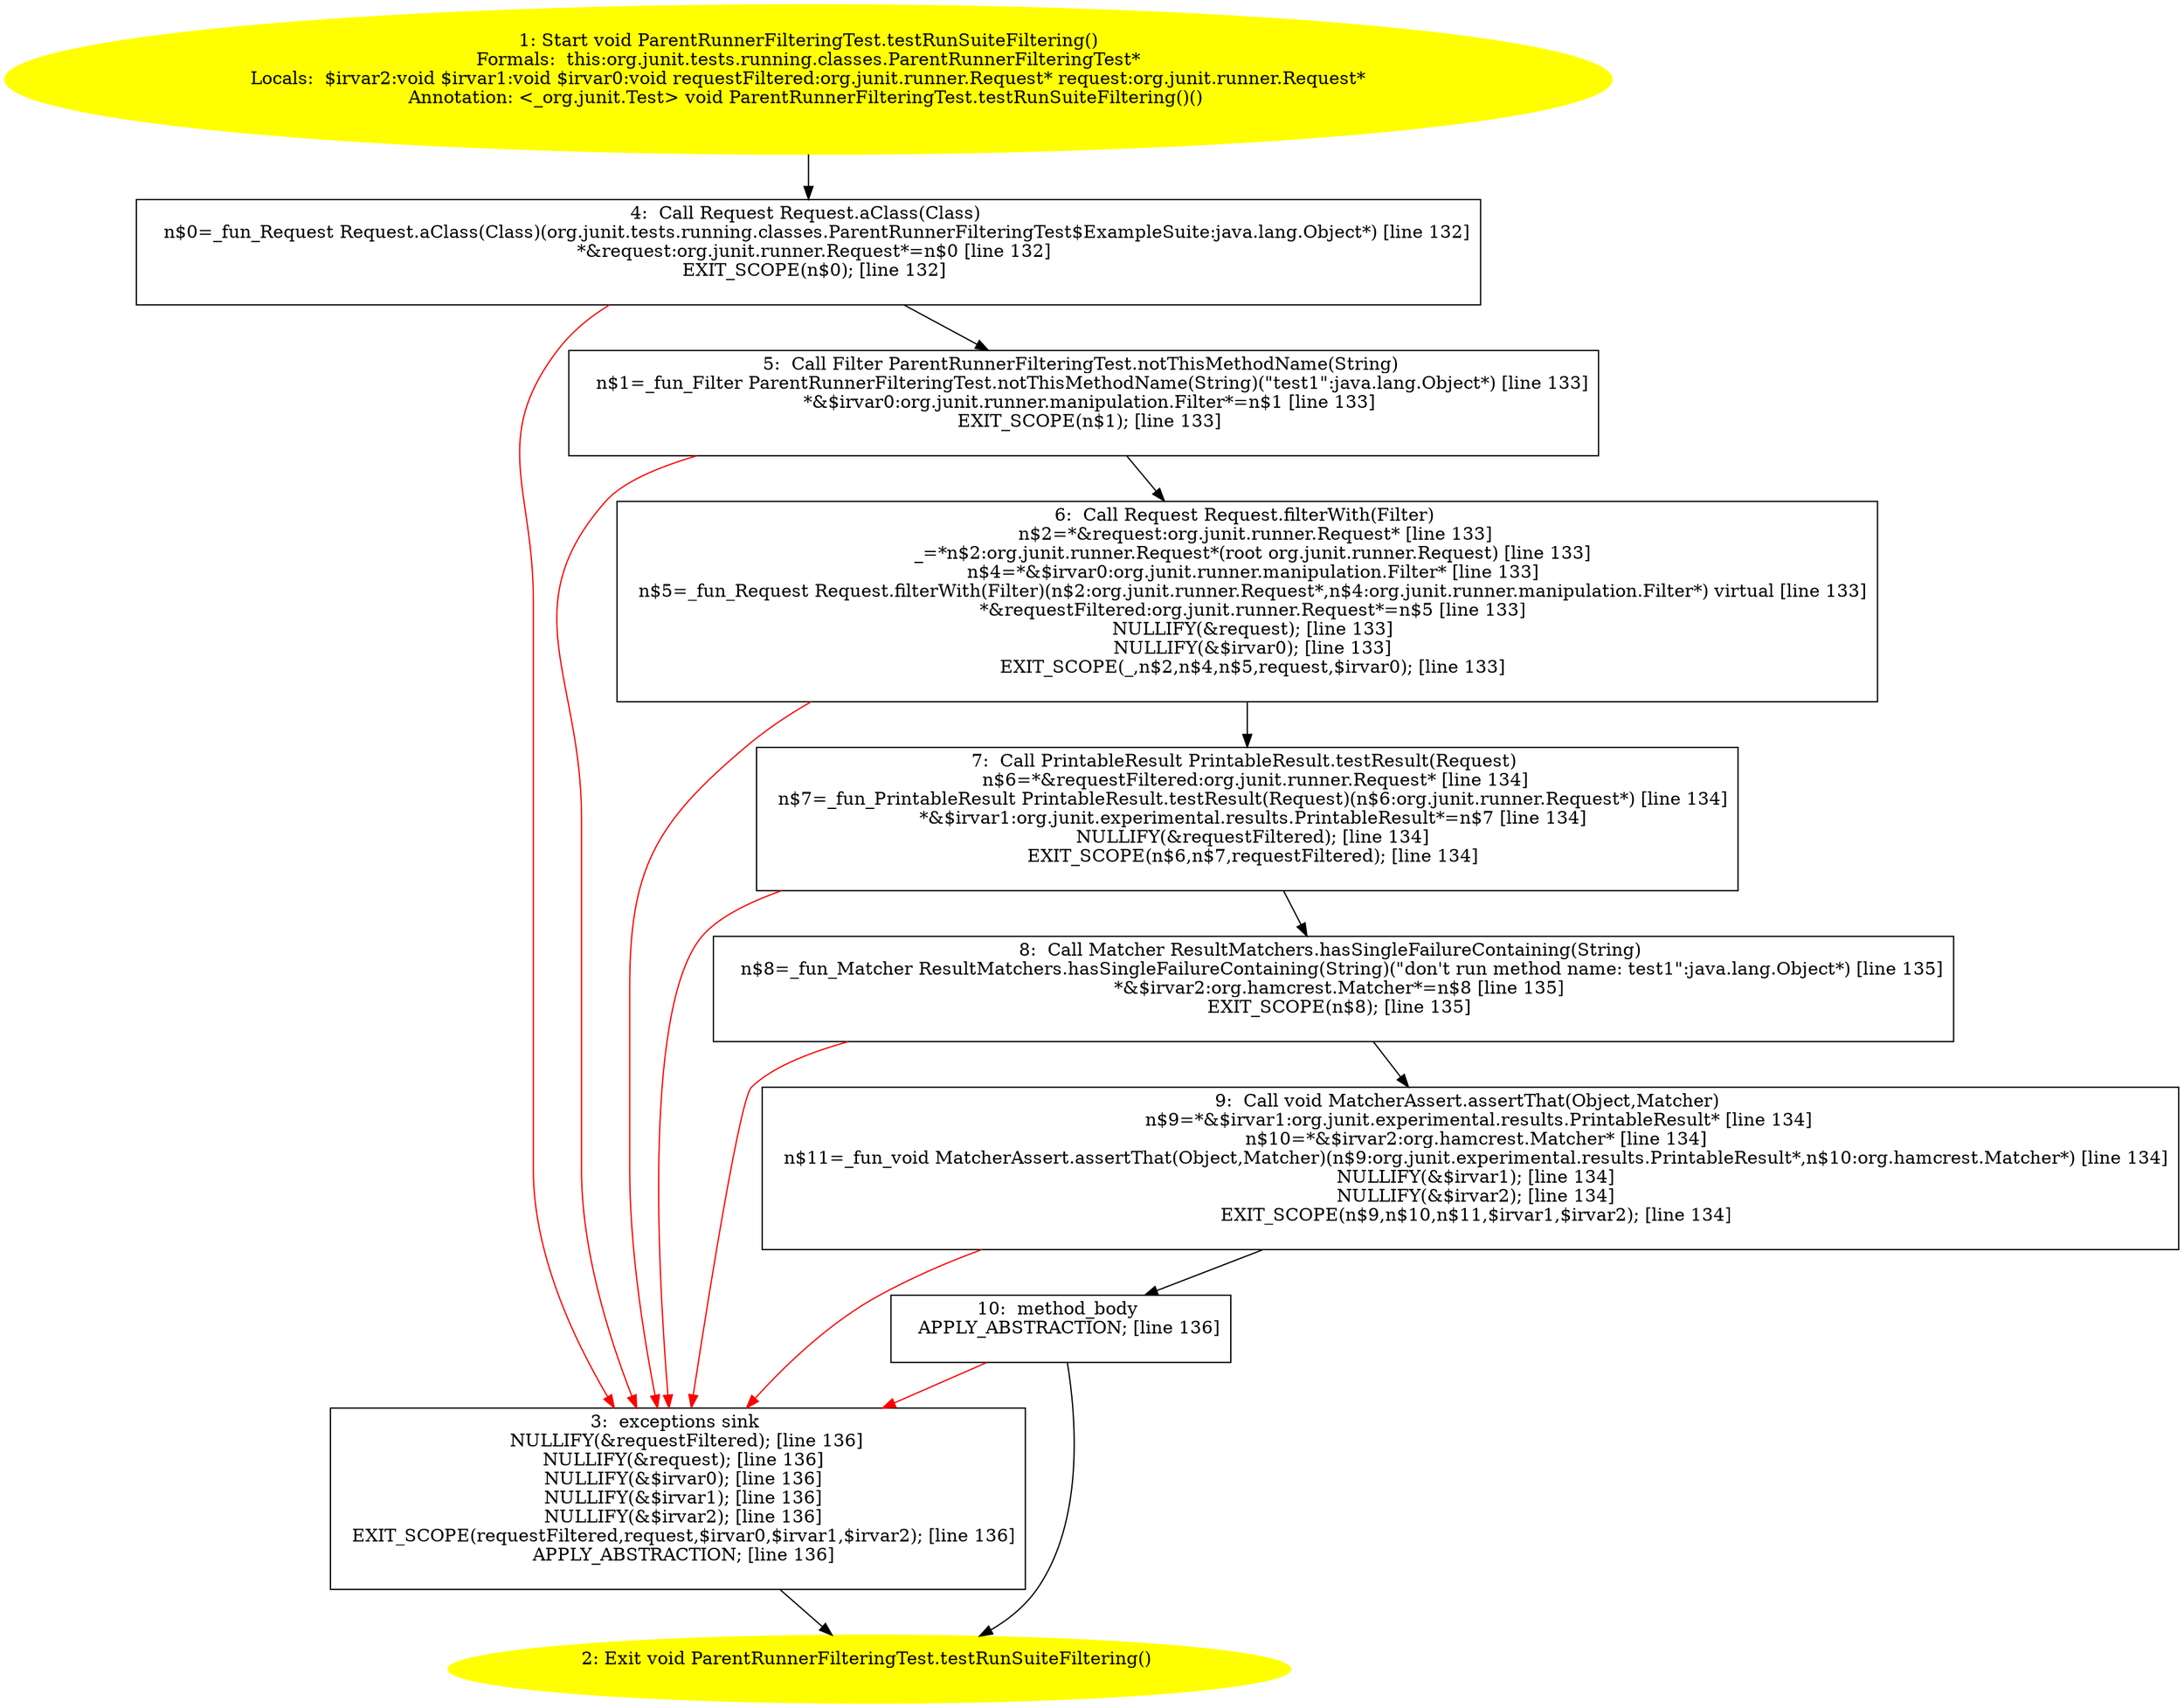 /* @generated */
digraph cfg {
"org.junit.tests.running.classes.ParentRunnerFilteringTest.testRunSuiteFiltering():void.d7bfc667f78fca9a78af8e2ccbaf033f_1" [label="1: Start void ParentRunnerFilteringTest.testRunSuiteFiltering()\nFormals:  this:org.junit.tests.running.classes.ParentRunnerFilteringTest*\nLocals:  $irvar2:void $irvar1:void $irvar0:void requestFiltered:org.junit.runner.Request* request:org.junit.runner.Request*\nAnnotation: <_org.junit.Test> void ParentRunnerFilteringTest.testRunSuiteFiltering()() \n  " color=yellow style=filled]
	

	 "org.junit.tests.running.classes.ParentRunnerFilteringTest.testRunSuiteFiltering():void.d7bfc667f78fca9a78af8e2ccbaf033f_1" -> "org.junit.tests.running.classes.ParentRunnerFilteringTest.testRunSuiteFiltering():void.d7bfc667f78fca9a78af8e2ccbaf033f_4" ;
"org.junit.tests.running.classes.ParentRunnerFilteringTest.testRunSuiteFiltering():void.d7bfc667f78fca9a78af8e2ccbaf033f_2" [label="2: Exit void ParentRunnerFilteringTest.testRunSuiteFiltering() \n  " color=yellow style=filled]
	

"org.junit.tests.running.classes.ParentRunnerFilteringTest.testRunSuiteFiltering():void.d7bfc667f78fca9a78af8e2ccbaf033f_3" [label="3:  exceptions sink \n   NULLIFY(&requestFiltered); [line 136]\n  NULLIFY(&request); [line 136]\n  NULLIFY(&$irvar0); [line 136]\n  NULLIFY(&$irvar1); [line 136]\n  NULLIFY(&$irvar2); [line 136]\n  EXIT_SCOPE(requestFiltered,request,$irvar0,$irvar1,$irvar2); [line 136]\n  APPLY_ABSTRACTION; [line 136]\n " shape="box"]
	

	 "org.junit.tests.running.classes.ParentRunnerFilteringTest.testRunSuiteFiltering():void.d7bfc667f78fca9a78af8e2ccbaf033f_3" -> "org.junit.tests.running.classes.ParentRunnerFilteringTest.testRunSuiteFiltering():void.d7bfc667f78fca9a78af8e2ccbaf033f_2" ;
"org.junit.tests.running.classes.ParentRunnerFilteringTest.testRunSuiteFiltering():void.d7bfc667f78fca9a78af8e2ccbaf033f_4" [label="4:  Call Request Request.aClass(Class) \n   n$0=_fun_Request Request.aClass(Class)(org.junit.tests.running.classes.ParentRunnerFilteringTest$ExampleSuite:java.lang.Object*) [line 132]\n  *&request:org.junit.runner.Request*=n$0 [line 132]\n  EXIT_SCOPE(n$0); [line 132]\n " shape="box"]
	

	 "org.junit.tests.running.classes.ParentRunnerFilteringTest.testRunSuiteFiltering():void.d7bfc667f78fca9a78af8e2ccbaf033f_4" -> "org.junit.tests.running.classes.ParentRunnerFilteringTest.testRunSuiteFiltering():void.d7bfc667f78fca9a78af8e2ccbaf033f_5" ;
	 "org.junit.tests.running.classes.ParentRunnerFilteringTest.testRunSuiteFiltering():void.d7bfc667f78fca9a78af8e2ccbaf033f_4" -> "org.junit.tests.running.classes.ParentRunnerFilteringTest.testRunSuiteFiltering():void.d7bfc667f78fca9a78af8e2ccbaf033f_3" [color="red" ];
"org.junit.tests.running.classes.ParentRunnerFilteringTest.testRunSuiteFiltering():void.d7bfc667f78fca9a78af8e2ccbaf033f_5" [label="5:  Call Filter ParentRunnerFilteringTest.notThisMethodName(String) \n   n$1=_fun_Filter ParentRunnerFilteringTest.notThisMethodName(String)(\"test1\":java.lang.Object*) [line 133]\n  *&$irvar0:org.junit.runner.manipulation.Filter*=n$1 [line 133]\n  EXIT_SCOPE(n$1); [line 133]\n " shape="box"]
	

	 "org.junit.tests.running.classes.ParentRunnerFilteringTest.testRunSuiteFiltering():void.d7bfc667f78fca9a78af8e2ccbaf033f_5" -> "org.junit.tests.running.classes.ParentRunnerFilteringTest.testRunSuiteFiltering():void.d7bfc667f78fca9a78af8e2ccbaf033f_6" ;
	 "org.junit.tests.running.classes.ParentRunnerFilteringTest.testRunSuiteFiltering():void.d7bfc667f78fca9a78af8e2ccbaf033f_5" -> "org.junit.tests.running.classes.ParentRunnerFilteringTest.testRunSuiteFiltering():void.d7bfc667f78fca9a78af8e2ccbaf033f_3" [color="red" ];
"org.junit.tests.running.classes.ParentRunnerFilteringTest.testRunSuiteFiltering():void.d7bfc667f78fca9a78af8e2ccbaf033f_6" [label="6:  Call Request Request.filterWith(Filter) \n   n$2=*&request:org.junit.runner.Request* [line 133]\n  _=*n$2:org.junit.runner.Request*(root org.junit.runner.Request) [line 133]\n  n$4=*&$irvar0:org.junit.runner.manipulation.Filter* [line 133]\n  n$5=_fun_Request Request.filterWith(Filter)(n$2:org.junit.runner.Request*,n$4:org.junit.runner.manipulation.Filter*) virtual [line 133]\n  *&requestFiltered:org.junit.runner.Request*=n$5 [line 133]\n  NULLIFY(&request); [line 133]\n  NULLIFY(&$irvar0); [line 133]\n  EXIT_SCOPE(_,n$2,n$4,n$5,request,$irvar0); [line 133]\n " shape="box"]
	

	 "org.junit.tests.running.classes.ParentRunnerFilteringTest.testRunSuiteFiltering():void.d7bfc667f78fca9a78af8e2ccbaf033f_6" -> "org.junit.tests.running.classes.ParentRunnerFilteringTest.testRunSuiteFiltering():void.d7bfc667f78fca9a78af8e2ccbaf033f_7" ;
	 "org.junit.tests.running.classes.ParentRunnerFilteringTest.testRunSuiteFiltering():void.d7bfc667f78fca9a78af8e2ccbaf033f_6" -> "org.junit.tests.running.classes.ParentRunnerFilteringTest.testRunSuiteFiltering():void.d7bfc667f78fca9a78af8e2ccbaf033f_3" [color="red" ];
"org.junit.tests.running.classes.ParentRunnerFilteringTest.testRunSuiteFiltering():void.d7bfc667f78fca9a78af8e2ccbaf033f_7" [label="7:  Call PrintableResult PrintableResult.testResult(Request) \n   n$6=*&requestFiltered:org.junit.runner.Request* [line 134]\n  n$7=_fun_PrintableResult PrintableResult.testResult(Request)(n$6:org.junit.runner.Request*) [line 134]\n  *&$irvar1:org.junit.experimental.results.PrintableResult*=n$7 [line 134]\n  NULLIFY(&requestFiltered); [line 134]\n  EXIT_SCOPE(n$6,n$7,requestFiltered); [line 134]\n " shape="box"]
	

	 "org.junit.tests.running.classes.ParentRunnerFilteringTest.testRunSuiteFiltering():void.d7bfc667f78fca9a78af8e2ccbaf033f_7" -> "org.junit.tests.running.classes.ParentRunnerFilteringTest.testRunSuiteFiltering():void.d7bfc667f78fca9a78af8e2ccbaf033f_8" ;
	 "org.junit.tests.running.classes.ParentRunnerFilteringTest.testRunSuiteFiltering():void.d7bfc667f78fca9a78af8e2ccbaf033f_7" -> "org.junit.tests.running.classes.ParentRunnerFilteringTest.testRunSuiteFiltering():void.d7bfc667f78fca9a78af8e2ccbaf033f_3" [color="red" ];
"org.junit.tests.running.classes.ParentRunnerFilteringTest.testRunSuiteFiltering():void.d7bfc667f78fca9a78af8e2ccbaf033f_8" [label="8:  Call Matcher ResultMatchers.hasSingleFailureContaining(String) \n   n$8=_fun_Matcher ResultMatchers.hasSingleFailureContaining(String)(\"don't run method name: test1\":java.lang.Object*) [line 135]\n  *&$irvar2:org.hamcrest.Matcher*=n$8 [line 135]\n  EXIT_SCOPE(n$8); [line 135]\n " shape="box"]
	

	 "org.junit.tests.running.classes.ParentRunnerFilteringTest.testRunSuiteFiltering():void.d7bfc667f78fca9a78af8e2ccbaf033f_8" -> "org.junit.tests.running.classes.ParentRunnerFilteringTest.testRunSuiteFiltering():void.d7bfc667f78fca9a78af8e2ccbaf033f_9" ;
	 "org.junit.tests.running.classes.ParentRunnerFilteringTest.testRunSuiteFiltering():void.d7bfc667f78fca9a78af8e2ccbaf033f_8" -> "org.junit.tests.running.classes.ParentRunnerFilteringTest.testRunSuiteFiltering():void.d7bfc667f78fca9a78af8e2ccbaf033f_3" [color="red" ];
"org.junit.tests.running.classes.ParentRunnerFilteringTest.testRunSuiteFiltering():void.d7bfc667f78fca9a78af8e2ccbaf033f_9" [label="9:  Call void MatcherAssert.assertThat(Object,Matcher) \n   n$9=*&$irvar1:org.junit.experimental.results.PrintableResult* [line 134]\n  n$10=*&$irvar2:org.hamcrest.Matcher* [line 134]\n  n$11=_fun_void MatcherAssert.assertThat(Object,Matcher)(n$9:org.junit.experimental.results.PrintableResult*,n$10:org.hamcrest.Matcher*) [line 134]\n  NULLIFY(&$irvar1); [line 134]\n  NULLIFY(&$irvar2); [line 134]\n  EXIT_SCOPE(n$9,n$10,n$11,$irvar1,$irvar2); [line 134]\n " shape="box"]
	

	 "org.junit.tests.running.classes.ParentRunnerFilteringTest.testRunSuiteFiltering():void.d7bfc667f78fca9a78af8e2ccbaf033f_9" -> "org.junit.tests.running.classes.ParentRunnerFilteringTest.testRunSuiteFiltering():void.d7bfc667f78fca9a78af8e2ccbaf033f_10" ;
	 "org.junit.tests.running.classes.ParentRunnerFilteringTest.testRunSuiteFiltering():void.d7bfc667f78fca9a78af8e2ccbaf033f_9" -> "org.junit.tests.running.classes.ParentRunnerFilteringTest.testRunSuiteFiltering():void.d7bfc667f78fca9a78af8e2ccbaf033f_3" [color="red" ];
"org.junit.tests.running.classes.ParentRunnerFilteringTest.testRunSuiteFiltering():void.d7bfc667f78fca9a78af8e2ccbaf033f_10" [label="10:  method_body \n   APPLY_ABSTRACTION; [line 136]\n " shape="box"]
	

	 "org.junit.tests.running.classes.ParentRunnerFilteringTest.testRunSuiteFiltering():void.d7bfc667f78fca9a78af8e2ccbaf033f_10" -> "org.junit.tests.running.classes.ParentRunnerFilteringTest.testRunSuiteFiltering():void.d7bfc667f78fca9a78af8e2ccbaf033f_2" ;
	 "org.junit.tests.running.classes.ParentRunnerFilteringTest.testRunSuiteFiltering():void.d7bfc667f78fca9a78af8e2ccbaf033f_10" -> "org.junit.tests.running.classes.ParentRunnerFilteringTest.testRunSuiteFiltering():void.d7bfc667f78fca9a78af8e2ccbaf033f_3" [color="red" ];
}
